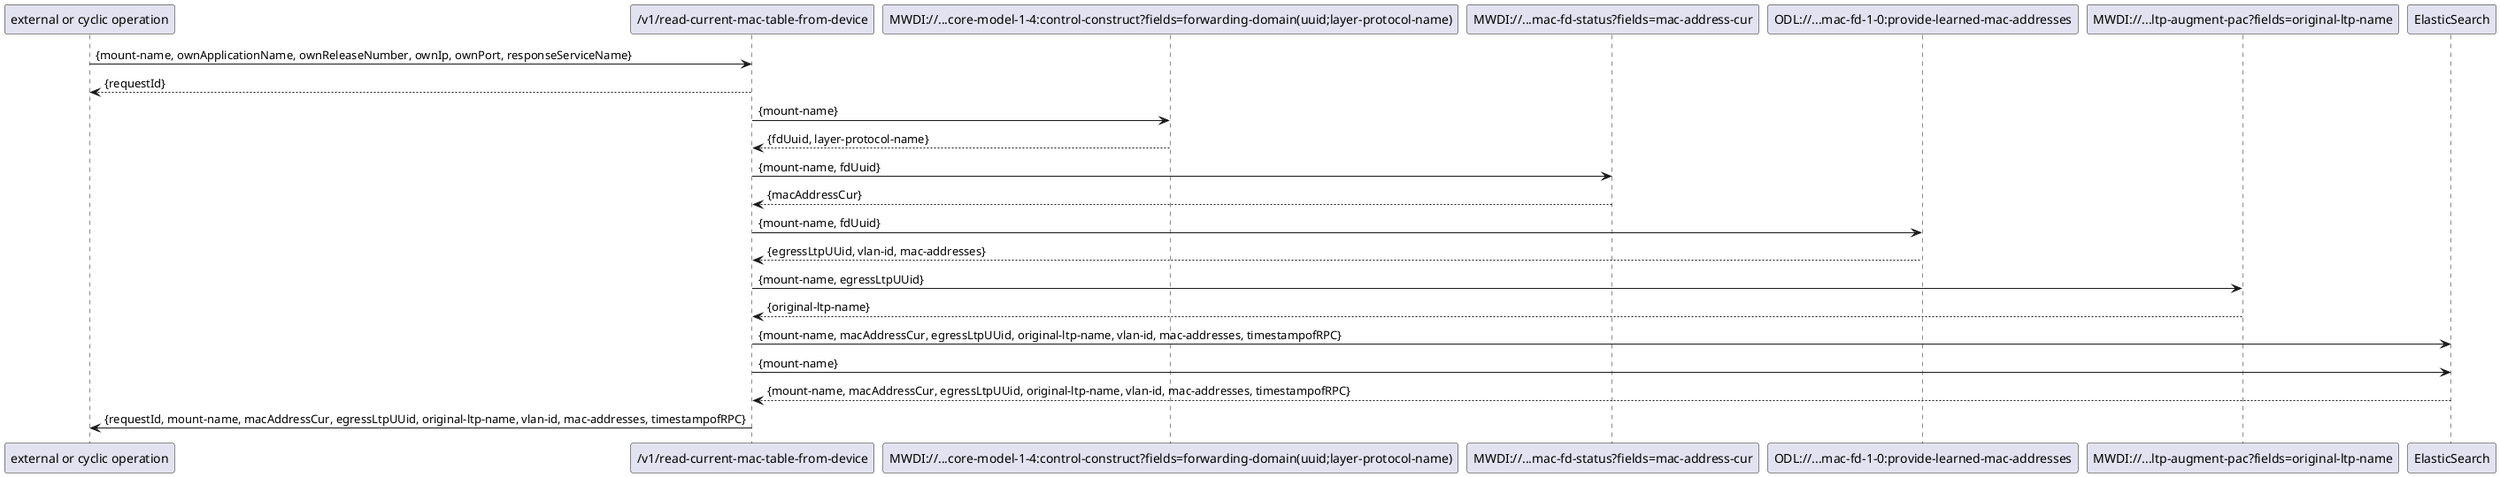 @startuml
skinparam responseMessageBelowArrow true

"external or cyclic operation" -> "/v1/read-current-mac-table-from-device": {mount-name, ownApplicationName, ownReleaseNumber, ownIp, ownPort, responseServiceName}
"/v1/read-current-mac-table-from-device" --> "external or cyclic operation": {requestId}

"/v1/read-current-mac-table-from-device" -> "MWDI://...core-model-1-4:control-construct?fields=forwarding-domain(uuid;layer-protocol-name)": {mount-name}
"MWDI://...core-model-1-4:control-construct?fields=forwarding-domain(uuid;layer-protocol-name)" --> "/v1/read-current-mac-table-from-device": {fdUuid, layer-protocol-name}

"/v1/read-current-mac-table-from-device" -> "MWDI://...mac-fd-status?fields=mac-address-cur": {mount-name, fdUuid}
"MWDI://...mac-fd-status?fields=mac-address-cur" --> "/v1/read-current-mac-table-from-device": {macAddressCur}

"/v1/read-current-mac-table-from-device" -> "ODL://...mac-fd-1-0:provide-learned-mac-addresses": {mount-name, fdUuid}
"ODL://...mac-fd-1-0:provide-learned-mac-addresses" --> "/v1/read-current-mac-table-from-device": {egressLtpUUid, vlan-id, mac-addresses}

"/v1/read-current-mac-table-from-device" -> "MWDI://...ltp-augment-pac?fields=original-ltp-name": {mount-name, egressLtpUUid}
"MWDI://...ltp-augment-pac?fields=original-ltp-name" --> "/v1/read-current-mac-table-from-device": {original-ltp-name}

"/v1/read-current-mac-table-from-device" -> "ElasticSearch": {mount-name, macAddressCur, egressLtpUUid, original-ltp-name, vlan-id, mac-addresses, timestampofRPC}

"/v1/read-current-mac-table-from-device" -> "ElasticSearch": {mount-name}
"ElasticSearch" --> "/v1/read-current-mac-table-from-device": {mount-name, macAddressCur, egressLtpUUid, original-ltp-name, vlan-id, mac-addresses, timestampofRPC}

"/v1/read-current-mac-table-from-device" -> "external or cyclic operation": {requestId, mount-name, macAddressCur, egressLtpUUid, original-ltp-name, vlan-id, mac-addresses, timestampofRPC}

@enduml